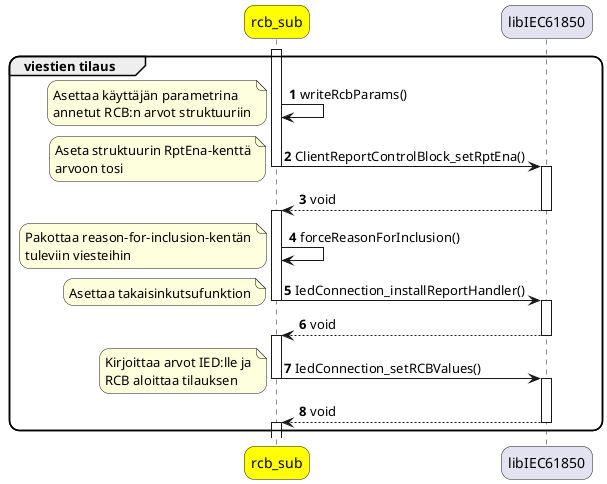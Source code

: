 @startuml
autonumber

skinparam roundcorner 20

participant "rcb_sub" as rcbsub #Yellow
participant "libIEC61850" as libiec

activate rcbsub
group viestien tilaus
	rcbsub -> rcbsub : writeRcbParams()
	note left
		Asettaa käyttäjän parametrina
		annetut RCB:n arvot struktuuriin
	end note
	rcbsub -> libiec : ClientReportControlBlock_setRptEna()
	deactivate rcbsub
	activate libiec
	note left
		Aseta struktuurin RptEna-kenttä
		arvoon tosi
	end note
	libiec --> rcbsub :  void
	deactivate libiec
	activate rcbsub
	rcbsub -> rcbsub : forceReasonForInclusion()
	note left
		Pakottaa reason-for-inclusion-kentän
		tuleviin viesteihin
	end note
	rcbsub -> libiec : IedConnection_installReportHandler()
	deactivate rcbsub
	activate libiec
	note left
		Asettaa takaisinkutsufunktion
	end note
	libiec --> rcbsub : void
	deactivate libiec
	activate rcbsub
	rcbsub -> libiec : IedConnection_setRCBValues()
	deactivate rcbsub
	activate libiec
	note left
		Kirjoittaa arvot IED:lle ja
		RCB aloittaa tilauksen
	end note
	libiec --> rcbsub : void
	deactivate libiec
	activate rcbsub
end group
@enduml
